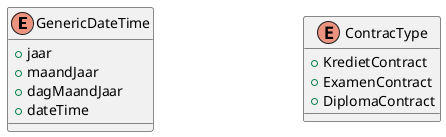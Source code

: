 
@startuml
skinparam nodesep 150
skinparam linetype ortho
allowmixing


enum GenericDateTime{
    + jaar  
    + maandJaar
    + dagMaandJaar
    + dateTime
}
enum ContracType {
    + KredietContract
    + ExamenContract
    + DiplomaContract
}



@enduml
